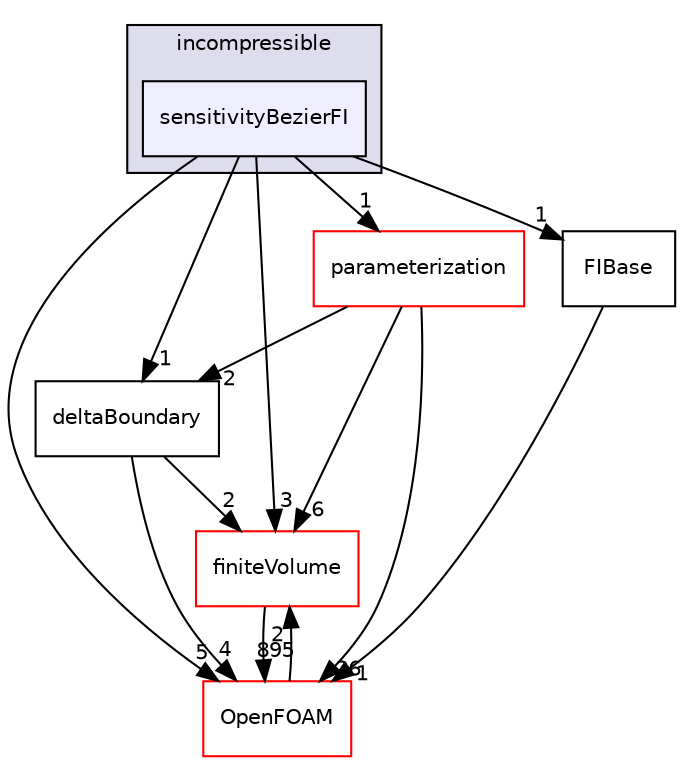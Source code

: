 digraph "src/optimisation/adjointOptimisation/adjoint/optimisation/adjointSensitivity/incompressible/sensitivityBezierFI" {
  bgcolor=transparent;
  compound=true
  node [ fontsize="10", fontname="Helvetica"];
  edge [ labelfontsize="10", labelfontname="Helvetica"];
  subgraph clusterdir_2b473d201aab52bb890a8b3370c59272 {
    graph [ bgcolor="#ddddee", pencolor="black", label="incompressible" fontname="Helvetica", fontsize="10", URL="dir_2b473d201aab52bb890a8b3370c59272.html"]
  dir_1ca67c01686de02c8c319a8b8a45395f [shape=box, label="sensitivityBezierFI", style="filled", fillcolor="#eeeeff", pencolor="black", URL="dir_1ca67c01686de02c8c319a8b8a45395f.html"];
  }
  dir_9bd15774b555cf7259a6fa18f99fe99b [shape=box label="finiteVolume" color="red" URL="dir_9bd15774b555cf7259a6fa18f99fe99b.html"];
  dir_71a22054458ddf5c230228f7a7c3f1b7 [shape=box label="FIBase" URL="dir_71a22054458ddf5c230228f7a7c3f1b7.html"];
  dir_b2bffebd305523ae74de52534349e8c7 [shape=box label="deltaBoundary" URL="dir_b2bffebd305523ae74de52534349e8c7.html"];
  dir_b99de617d441e60a7bad4cdf0a5e480b [shape=box label="parameterization" color="red" URL="dir_b99de617d441e60a7bad4cdf0a5e480b.html"];
  dir_c5473ff19b20e6ec4dfe5c310b3778a8 [shape=box label="OpenFOAM" color="red" URL="dir_c5473ff19b20e6ec4dfe5c310b3778a8.html"];
  dir_9bd15774b555cf7259a6fa18f99fe99b->dir_c5473ff19b20e6ec4dfe5c310b3778a8 [headlabel="895", labeldistance=1.5 headhref="dir_000814_002151.html"];
  dir_71a22054458ddf5c230228f7a7c3f1b7->dir_c5473ff19b20e6ec4dfe5c310b3778a8 [headlabel="1", labeldistance=1.5 headhref="dir_002840_002151.html"];
  dir_1ca67c01686de02c8c319a8b8a45395f->dir_9bd15774b555cf7259a6fa18f99fe99b [headlabel="3", labeldistance=1.5 headhref="dir_002842_000814.html"];
  dir_1ca67c01686de02c8c319a8b8a45395f->dir_71a22054458ddf5c230228f7a7c3f1b7 [headlabel="1", labeldistance=1.5 headhref="dir_002842_002840.html"];
  dir_1ca67c01686de02c8c319a8b8a45395f->dir_b2bffebd305523ae74de52534349e8c7 [headlabel="1", labeldistance=1.5 headhref="dir_002842_002797.html"];
  dir_1ca67c01686de02c8c319a8b8a45395f->dir_b99de617d441e60a7bad4cdf0a5e480b [headlabel="1", labeldistance=1.5 headhref="dir_002842_002883.html"];
  dir_1ca67c01686de02c8c319a8b8a45395f->dir_c5473ff19b20e6ec4dfe5c310b3778a8 [headlabel="5", labeldistance=1.5 headhref="dir_002842_002151.html"];
  dir_b2bffebd305523ae74de52534349e8c7->dir_9bd15774b555cf7259a6fa18f99fe99b [headlabel="2", labeldistance=1.5 headhref="dir_002797_000814.html"];
  dir_b2bffebd305523ae74de52534349e8c7->dir_c5473ff19b20e6ec4dfe5c310b3778a8 [headlabel="4", labeldistance=1.5 headhref="dir_002797_002151.html"];
  dir_b99de617d441e60a7bad4cdf0a5e480b->dir_9bd15774b555cf7259a6fa18f99fe99b [headlabel="6", labeldistance=1.5 headhref="dir_002883_000814.html"];
  dir_b99de617d441e60a7bad4cdf0a5e480b->dir_b2bffebd305523ae74de52534349e8c7 [headlabel="2", labeldistance=1.5 headhref="dir_002883_002797.html"];
  dir_b99de617d441e60a7bad4cdf0a5e480b->dir_c5473ff19b20e6ec4dfe5c310b3778a8 [headlabel="26", labeldistance=1.5 headhref="dir_002883_002151.html"];
  dir_c5473ff19b20e6ec4dfe5c310b3778a8->dir_9bd15774b555cf7259a6fa18f99fe99b [headlabel="2", labeldistance=1.5 headhref="dir_002151_000814.html"];
}
